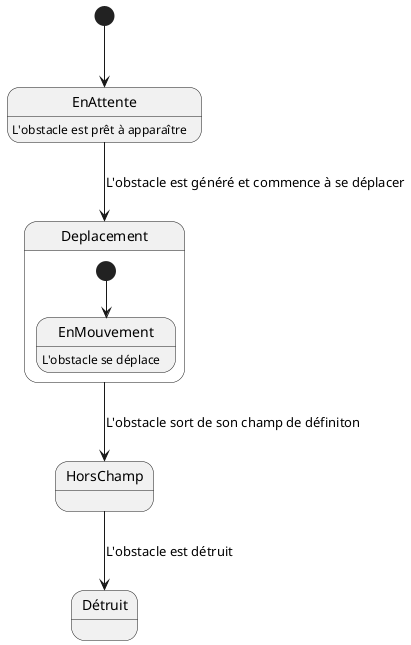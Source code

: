 @startuml ObstacleState
[*] --> EnAttente
EnAttente : L'obstacle est prêt à apparaître

EnAttente --> Deplacement : L'obstacle est généré et commence à se déplacer
Deplacement --> HorsChamp : L'obstacle sort de son champ de définiton
HorsChamp --> Détruit : L'obstacle est détruit

state Deplacement {
    [*] --> EnMouvement
    EnMouvement : L'obstacle se déplace
}
@enduml
